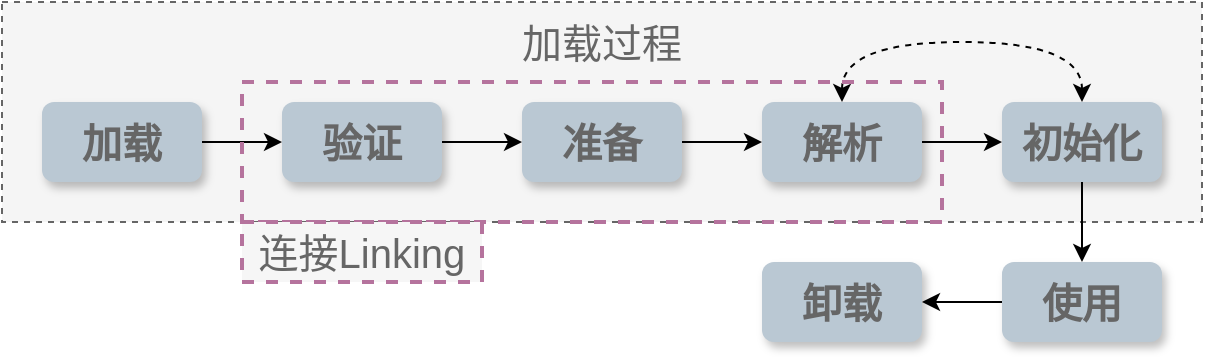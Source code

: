 <mxfile version="13.6.2" type="device"><diagram id="1NNqfh4wl3y3w_Ye0bMr" name="第 1 页"><mxGraphModel dx="488" dy="282" grid="1" gridSize="10" guides="1" tooltips="1" connect="1" arrows="1" fold="1" page="1" pageScale="1" pageWidth="827" pageHeight="1169" math="0" shadow="0"><root><mxCell id="0"/><mxCell id="1" parent="0"/><mxCell id="4VNJkP5UWlffnCc5izbN-15" value="" style="rounded=0;whiteSpace=wrap;html=1;shadow=0;strokeColor=#666666;fontSize=20;dashed=1;fillColor=#f5f5f5;fontColor=#333333;" parent="1" vertex="1"><mxGeometry x="60" y="150" width="600" height="110" as="geometry"/></mxCell><mxCell id="4VNJkP5UWlffnCc5izbN-8" style="edgeStyle=orthogonalEdgeStyle;rounded=0;orthogonalLoop=1;jettySize=auto;html=1;exitX=1;exitY=0.5;exitDx=0;exitDy=0;entryX=0;entryY=0.5;entryDx=0;entryDy=0;fontSize=20;fontColor=#666666;" parent="1" source="4VNJkP5UWlffnCc5izbN-1" target="4VNJkP5UWlffnCc5izbN-2" edge="1"><mxGeometry relative="1" as="geometry"/></mxCell><mxCell id="4VNJkP5UWlffnCc5izbN-1" value="加载" style="rounded=1;whiteSpace=wrap;html=1;fontSize=20;fontStyle=1;fillColor=#bac8d3;fontColor=#666666;shadow=1;strokeColor=none;" parent="1" vertex="1"><mxGeometry x="80" y="200" width="80" height="40" as="geometry"/></mxCell><mxCell id="4VNJkP5UWlffnCc5izbN-9" style="edgeStyle=orthogonalEdgeStyle;rounded=0;orthogonalLoop=1;jettySize=auto;html=1;exitX=1;exitY=0.5;exitDx=0;exitDy=0;fontSize=20;fontColor=#666666;" parent="1" source="4VNJkP5UWlffnCc5izbN-2" target="4VNJkP5UWlffnCc5izbN-3" edge="1"><mxGeometry relative="1" as="geometry"/></mxCell><mxCell id="4VNJkP5UWlffnCc5izbN-2" value="验证" style="rounded=1;whiteSpace=wrap;html=1;fontSize=20;fontStyle=1;fillColor=#bac8d3;fontColor=#666666;shadow=1;strokeColor=none;" parent="1" vertex="1"><mxGeometry x="200" y="200" width="80" height="40" as="geometry"/></mxCell><mxCell id="4VNJkP5UWlffnCc5izbN-10" style="edgeStyle=orthogonalEdgeStyle;rounded=0;orthogonalLoop=1;jettySize=auto;html=1;exitX=1;exitY=0.5;exitDx=0;exitDy=0;fontSize=20;fontColor=#666666;" parent="1" source="4VNJkP5UWlffnCc5izbN-3" target="4VNJkP5UWlffnCc5izbN-4" edge="1"><mxGeometry relative="1" as="geometry"/></mxCell><mxCell id="4VNJkP5UWlffnCc5izbN-3" value="准备" style="rounded=1;whiteSpace=wrap;html=1;fontSize=20;fontStyle=1;fillColor=#bac8d3;fontColor=#666666;shadow=1;strokeColor=none;" parent="1" vertex="1"><mxGeometry x="320" y="200" width="80" height="40" as="geometry"/></mxCell><mxCell id="4VNJkP5UWlffnCc5izbN-11" style="edgeStyle=orthogonalEdgeStyle;rounded=0;orthogonalLoop=1;jettySize=auto;html=1;exitX=1;exitY=0.5;exitDx=0;exitDy=0;entryX=0;entryY=0.5;entryDx=0;entryDy=0;fontSize=20;fontColor=#666666;" parent="1" source="4VNJkP5UWlffnCc5izbN-4" target="4VNJkP5UWlffnCc5izbN-5" edge="1"><mxGeometry relative="1" as="geometry"/></mxCell><mxCell id="4VNJkP5UWlffnCc5izbN-17" style="edgeStyle=orthogonalEdgeStyle;curved=1;rounded=0;orthogonalLoop=1;jettySize=auto;html=1;exitX=0.5;exitY=0;exitDx=0;exitDy=0;entryX=0.5;entryY=0;entryDx=0;entryDy=0;dashed=1;startArrow=classic;startFill=1;fontSize=20;fontColor=#666666;" parent="1" source="4VNJkP5UWlffnCc5izbN-4" target="4VNJkP5UWlffnCc5izbN-5" edge="1"><mxGeometry relative="1" as="geometry"><Array as="points"><mxPoint x="480" y="170"/><mxPoint x="600" y="170"/></Array></mxGeometry></mxCell><mxCell id="4VNJkP5UWlffnCc5izbN-4" value="解析" style="rounded=1;whiteSpace=wrap;html=1;fontSize=20;fontStyle=1;fillColor=#bac8d3;fontColor=#666666;shadow=1;strokeColor=none;" parent="1" vertex="1"><mxGeometry x="440" y="200" width="80" height="40" as="geometry"/></mxCell><mxCell id="4VNJkP5UWlffnCc5izbN-12" style="edgeStyle=orthogonalEdgeStyle;rounded=0;orthogonalLoop=1;jettySize=auto;html=1;exitX=0.5;exitY=1;exitDx=0;exitDy=0;entryX=0.5;entryY=0;entryDx=0;entryDy=0;fontSize=20;fontColor=#666666;" parent="1" source="4VNJkP5UWlffnCc5izbN-5" target="4VNJkP5UWlffnCc5izbN-6" edge="1"><mxGeometry relative="1" as="geometry"/></mxCell><mxCell id="4VNJkP5UWlffnCc5izbN-5" value="初始化" style="rounded=1;whiteSpace=wrap;html=1;fontSize=20;fontStyle=1;fillColor=#bac8d3;fontColor=#666666;shadow=1;strokeColor=none;" parent="1" vertex="1"><mxGeometry x="560" y="200" width="80" height="40" as="geometry"/></mxCell><mxCell id="4VNJkP5UWlffnCc5izbN-13" style="edgeStyle=orthogonalEdgeStyle;rounded=0;orthogonalLoop=1;jettySize=auto;html=1;exitX=0;exitY=0.5;exitDx=0;exitDy=0;entryX=1;entryY=0.5;entryDx=0;entryDy=0;fontSize=20;fontColor=#666666;" parent="1" source="4VNJkP5UWlffnCc5izbN-6" target="4VNJkP5UWlffnCc5izbN-7" edge="1"><mxGeometry relative="1" as="geometry"/></mxCell><mxCell id="4VNJkP5UWlffnCc5izbN-6" value="使用" style="rounded=1;whiteSpace=wrap;html=1;fontSize=20;fontStyle=1;fillColor=#bac8d3;fontColor=#666666;shadow=1;strokeColor=none;" parent="1" vertex="1"><mxGeometry x="560" y="280" width="80" height="40" as="geometry"/></mxCell><mxCell id="4VNJkP5UWlffnCc5izbN-7" value="卸载" style="rounded=1;whiteSpace=wrap;html=1;fontSize=20;fontStyle=1;fillColor=#bac8d3;fontColor=#666666;shadow=1;strokeColor=none;" parent="1" vertex="1"><mxGeometry x="440" y="280" width="80" height="40" as="geometry"/></mxCell><mxCell id="4VNJkP5UWlffnCc5izbN-16" value="加载过程" style="text;html=1;strokeColor=none;fillColor=none;align=center;verticalAlign=middle;whiteSpace=wrap;rounded=0;shadow=0;dashed=1;fontSize=20;fontColor=#666666;" parent="1" vertex="1"><mxGeometry x="310" y="160" width="100" height="20" as="geometry"/></mxCell><mxCell id="DhR3xeBaUJCDYyJRvlnw-1" value="" style="rounded=0;whiteSpace=wrap;html=1;fillColor=none;dashed=1;strokeColor=#B5739D;strokeWidth=2;" vertex="1" parent="1"><mxGeometry x="180" y="190" width="350" height="70" as="geometry"/></mxCell><mxCell id="DhR3xeBaUJCDYyJRvlnw-2" value="连接Linking" style="text;html=1;align=center;verticalAlign=middle;whiteSpace=wrap;rounded=0;shadow=0;dashed=1;fontSize=20;fontColor=#666666;labelBorderColor=none;strokeWidth=2;strokeColor=#B5739D;fillColor=#F6f6f6;" vertex="1" parent="1"><mxGeometry x="180" y="260" width="120" height="30" as="geometry"/></mxCell></root></mxGraphModel></diagram></mxfile>